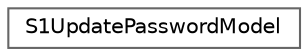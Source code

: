 digraph "그래픽컬한 클래스 계통도"
{
 // LATEX_PDF_SIZE
  bgcolor="transparent";
  edge [fontname=Helvetica,fontsize=10,labelfontname=Helvetica,labelfontsize=10];
  node [fontname=Helvetica,fontsize=10,shape=box,height=0.2,width=0.4];
  rankdir="LR";
  Node0 [id="Node000000",label="S1UpdatePasswordModel",height=0.2,width=0.4,color="grey40", fillcolor="white", style="filled",URL="$class_s1_update_password_model.html",tooltip="로그인한 사용자의 비밀번호 변경을 위한 모델"];
}
